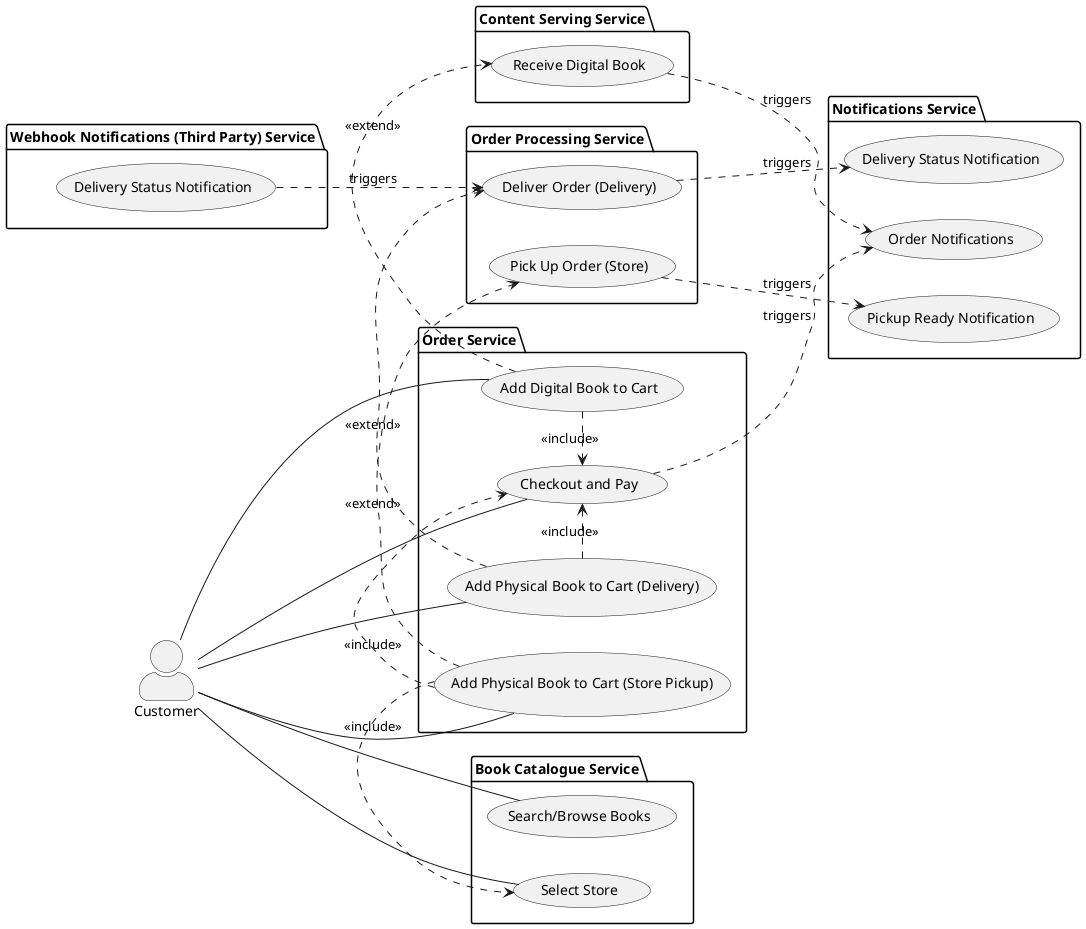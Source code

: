 @startuml
left to right direction
skinparam actorStyle awesome

actor Customer

package "Book Catalogue Service" {
    usecase "Search/Browse Books" as U1
    usecase "Select Store" as U2
}

package "Order Service" {
    usecase "Add Digital Book to Cart" as U3
    usecase "Add Physical Book to Cart (Delivery)" as U4
    usecase "Add Physical Book to Cart (Store Pickup)" as U5
    usecase "Checkout and Pay" as U6
}

package "Order Processing Service" {
    usecase "Deliver Order (Delivery)" as U7
    usecase "Pick Up Order (Store)" as U8
}

package "Content Serving Service" {
    usecase "Receive Digital Book" as U9
}

package "Notifications Service" {
    usecase "Order Notifications" as U10
    usecase "Pickup Ready Notification" as U11
    usecase "Delivery Status Notification" as U12
}

package "Webhook Notifications (Third Party) Service" {
    usecase "Delivery Status Notification" as U13
}

' Customer interactions
Customer -- U1
Customer -- U2
Customer -- U3
Customer -- U4
Customer -- U5
Customer -- U6

' Includes and extends
U3 .> U6 : <<include>>
U4 .> U6 : <<include>>
U5 .> U6 : <<include>>
U5 .> U2 : <<include>>

U3 .> U9 : <<extend>>
U4 .> U7 : <<extend>>
U5 .> U8 : <<extend>>

' Service output triggers/notifications (dashed)
U6 ..> U10 : triggers
U8 ..> U11 : triggers
U7 ..> U12 : triggers
U9 ..> U10 : triggers

' Webhook triggers (if intended; otherwise remove or clarify)
U13 ..> U7 : triggers

@enduml
